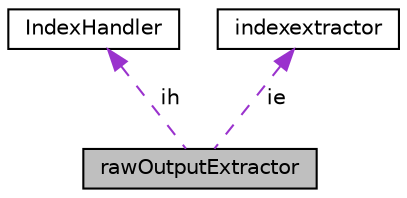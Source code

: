 digraph "rawOutputExtractor"
{
  edge [fontname="Helvetica",fontsize="10",labelfontname="Helvetica",labelfontsize="10"];
  node [fontname="Helvetica",fontsize="10",shape=record];
  Node1 [label="rawOutputExtractor",height=0.2,width=0.4,color="black", fillcolor="grey75", style="filled", fontcolor="black"];
  Node2 -> Node1 [dir="back",color="darkorchid3",fontsize="10",style="dashed",label=" ih" ,fontname="Helvetica"];
  Node2 [label="IndexHandler",height=0.2,width=0.4,color="black", fillcolor="white", style="filled",URL="$class_index_handler.html"];
  Node3 -> Node1 [dir="back",color="darkorchid3",fontsize="10",style="dashed",label=" ie" ,fontname="Helvetica"];
  Node3 [label="indexextractor",height=0.2,width=0.4,color="black", fillcolor="white", style="filled",URL="$classindexextractor.html"];
}
